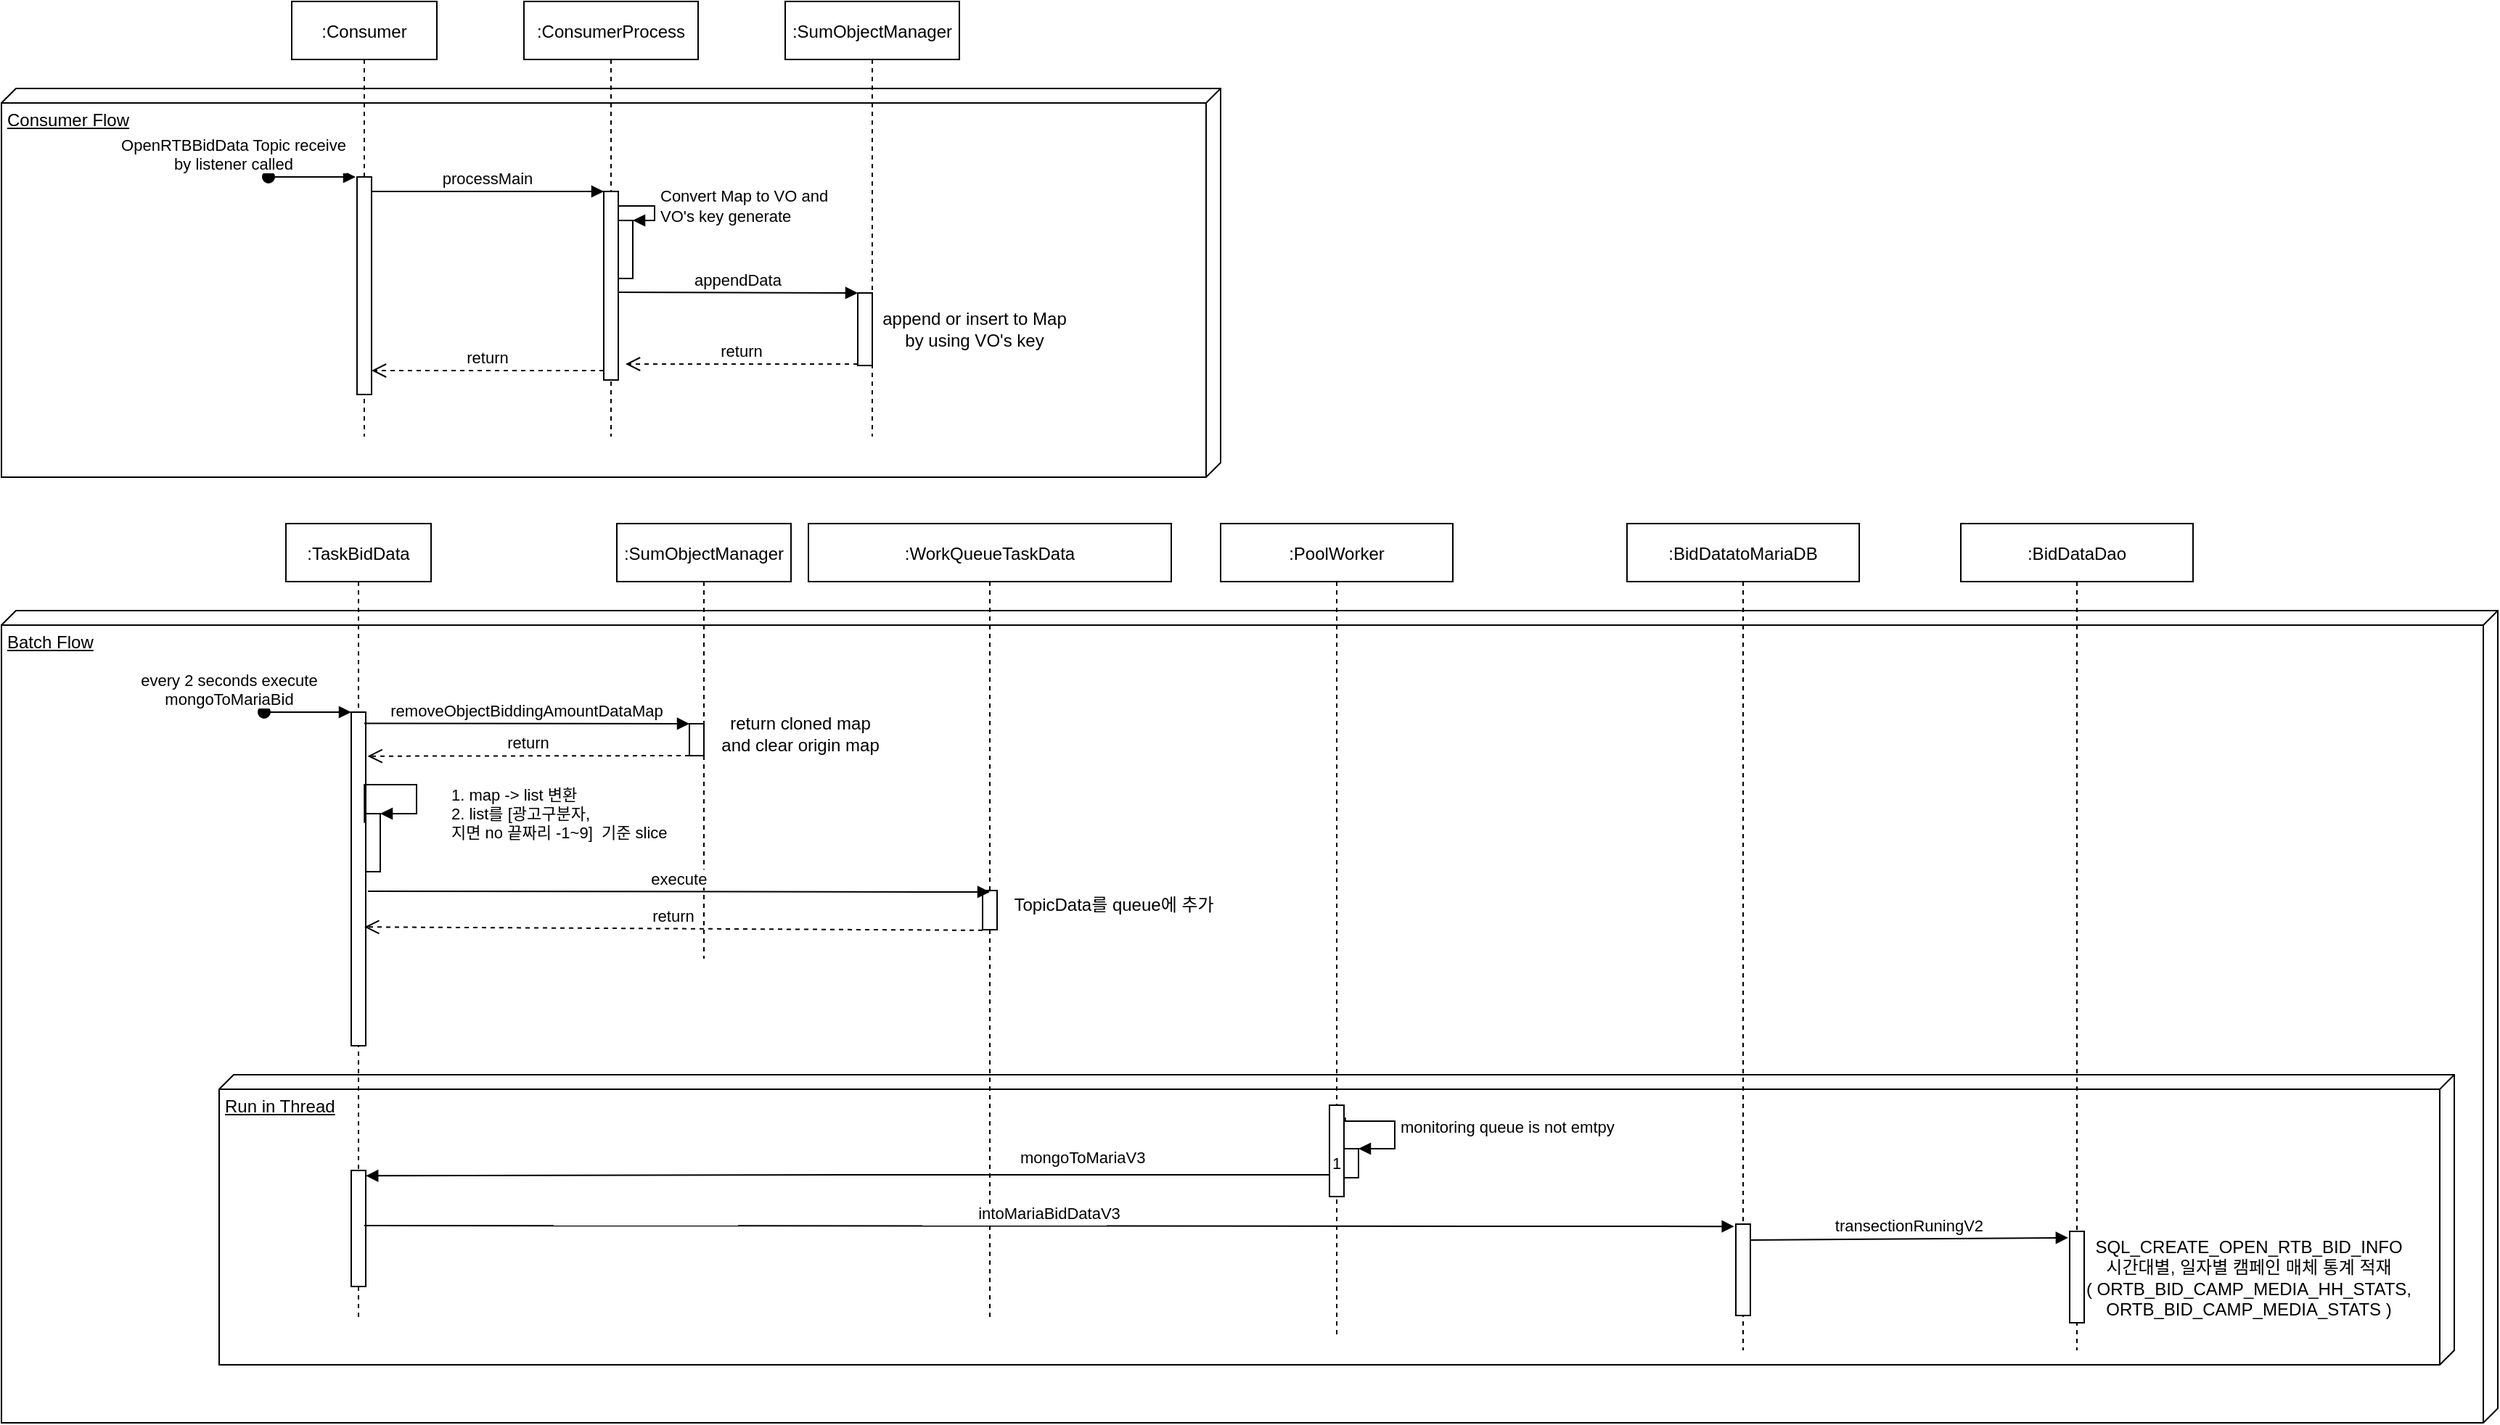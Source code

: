 <mxfile version="15.5.2" type="github">
  <diagram id="kgpKYQtTHZ0yAKxKKP6v" name="Page-1">
    <mxGraphModel dx="2881" dy="1007" grid="1" gridSize="10" guides="1" tooltips="1" connect="1" arrows="1" fold="1" page="1" pageScale="1" pageWidth="850" pageHeight="1100" math="0" shadow="0">
      <root>
        <mxCell id="0" />
        <mxCell id="1" parent="0" />
        <mxCell id="KGA7_GRnGUNi9XGYLTlq-20" value="Batch Flow" style="verticalAlign=top;align=left;spacingTop=8;spacingLeft=2;spacingRight=12;shape=cube;size=10;direction=south;fontStyle=4;html=1;" vertex="1" parent="1">
          <mxGeometry x="-80" y="500" width="1720" height="560" as="geometry" />
        </mxCell>
        <mxCell id="KGA7_GRnGUNi9XGYLTlq-21" value="Run in Thread" style="verticalAlign=top;align=left;spacingTop=8;spacingLeft=2;spacingRight=12;shape=cube;size=10;direction=south;fontStyle=4;html=1;" vertex="1" parent="1">
          <mxGeometry x="70" y="820" width="1540" height="200" as="geometry" />
        </mxCell>
        <mxCell id="rJ2eVp__aFxgSK75COxp-15" value="Consumer Flow" style="verticalAlign=top;align=left;spacingTop=8;spacingLeft=2;spacingRight=12;shape=cube;size=10;direction=south;fontStyle=4;html=1;" parent="1" vertex="1">
          <mxGeometry x="-80" y="140" width="840" height="268" as="geometry" />
        </mxCell>
        <mxCell id="3nuBFxr9cyL0pnOWT2aG-1" value=":Consumer" style="shape=umlLifeline;perimeter=lifelinePerimeter;container=1;collapsible=0;recursiveResize=0;rounded=0;shadow=0;strokeWidth=1;" parent="1" vertex="1">
          <mxGeometry x="120" y="80" width="100" height="300" as="geometry" />
        </mxCell>
        <mxCell id="3nuBFxr9cyL0pnOWT2aG-2" value="" style="points=[];perimeter=orthogonalPerimeter;rounded=0;shadow=0;strokeWidth=1;" parent="3nuBFxr9cyL0pnOWT2aG-1" vertex="1">
          <mxGeometry x="45" y="121" width="10" height="150" as="geometry" />
        </mxCell>
        <mxCell id="3nuBFxr9cyL0pnOWT2aG-3" value="OpenRTBBidData Topic receive&#xa;by listener called" style="verticalAlign=bottom;startArrow=oval;endArrow=block;startSize=8;shadow=0;strokeWidth=1;" parent="3nuBFxr9cyL0pnOWT2aG-1" edge="1">
          <mxGeometry x="-1" y="-24" relative="1" as="geometry">
            <mxPoint x="-16" y="121" as="sourcePoint" />
            <mxPoint x="44" y="121" as="targetPoint" />
            <mxPoint x="-24" y="-24" as="offset" />
          </mxGeometry>
        </mxCell>
        <mxCell id="3nuBFxr9cyL0pnOWT2aG-5" value=":ConsumerProcess" style="shape=umlLifeline;perimeter=lifelinePerimeter;container=1;collapsible=0;recursiveResize=0;rounded=0;shadow=0;strokeWidth=1;" parent="1" vertex="1">
          <mxGeometry x="280" y="80" width="120" height="300" as="geometry" />
        </mxCell>
        <mxCell id="3nuBFxr9cyL0pnOWT2aG-6" value="" style="points=[];perimeter=orthogonalPerimeter;rounded=0;shadow=0;strokeWidth=1;" parent="3nuBFxr9cyL0pnOWT2aG-5" vertex="1">
          <mxGeometry x="55" y="131" width="10" height="130" as="geometry" />
        </mxCell>
        <mxCell id="rJ2eVp__aFxgSK75COxp-2" value="" style="html=1;points=[];perimeter=orthogonalPerimeter;" parent="3nuBFxr9cyL0pnOWT2aG-5" vertex="1">
          <mxGeometry x="65" y="151" width="10" height="40" as="geometry" />
        </mxCell>
        <mxCell id="rJ2eVp__aFxgSK75COxp-3" value="Convert Map to VO and&lt;br&gt;VO&#39;s key generate" style="edgeStyle=orthogonalEdgeStyle;html=1;align=left;spacingLeft=2;endArrow=block;rounded=0;entryX=1;entryY=0;" parent="3nuBFxr9cyL0pnOWT2aG-5" target="rJ2eVp__aFxgSK75COxp-2" edge="1">
          <mxGeometry relative="1" as="geometry">
            <mxPoint x="65" y="141" as="sourcePoint" />
            <Array as="points">
              <mxPoint x="90" y="141" />
            </Array>
          </mxGeometry>
        </mxCell>
        <mxCell id="3nuBFxr9cyL0pnOWT2aG-7" value="return" style="verticalAlign=bottom;endArrow=open;dashed=1;endSize=8;exitX=0;exitY=0.95;shadow=0;strokeWidth=1;" parent="1" source="3nuBFxr9cyL0pnOWT2aG-6" target="3nuBFxr9cyL0pnOWT2aG-2" edge="1">
          <mxGeometry relative="1" as="geometry">
            <mxPoint x="275" y="287" as="targetPoint" />
          </mxGeometry>
        </mxCell>
        <mxCell id="3nuBFxr9cyL0pnOWT2aG-8" value="processMain" style="verticalAlign=bottom;endArrow=block;entryX=0;entryY=0;shadow=0;strokeWidth=1;" parent="1" source="3nuBFxr9cyL0pnOWT2aG-2" target="3nuBFxr9cyL0pnOWT2aG-6" edge="1">
          <mxGeometry relative="1" as="geometry">
            <mxPoint x="275" y="211" as="sourcePoint" />
          </mxGeometry>
        </mxCell>
        <mxCell id="rJ2eVp__aFxgSK75COxp-4" value=":SumObjectManager" style="shape=umlLifeline;perimeter=lifelinePerimeter;container=1;collapsible=0;recursiveResize=0;rounded=0;shadow=0;strokeWidth=1;" parent="1" vertex="1">
          <mxGeometry x="460" y="80" width="120" height="300" as="geometry" />
        </mxCell>
        <mxCell id="rJ2eVp__aFxgSK75COxp-7" value="" style="points=[];perimeter=orthogonalPerimeter;rounded=0;shadow=0;strokeWidth=1;" parent="rJ2eVp__aFxgSK75COxp-4" vertex="1">
          <mxGeometry x="50" y="201" width="10" height="50" as="geometry" />
        </mxCell>
        <mxCell id="rJ2eVp__aFxgSK75COxp-8" value="appendData" style="verticalAlign=bottom;endArrow=block;shadow=0;strokeWidth=1;" parent="rJ2eVp__aFxgSK75COxp-4" edge="1">
          <mxGeometry relative="1" as="geometry">
            <mxPoint x="-115" y="200.5" as="sourcePoint" />
            <mxPoint x="50" y="201" as="targetPoint" />
          </mxGeometry>
        </mxCell>
        <mxCell id="rJ2eVp__aFxgSK75COxp-10" value="return" style="verticalAlign=bottom;endArrow=open;dashed=1;endSize=8;exitX=0;exitY=0.95;shadow=0;strokeWidth=1;" parent="rJ2eVp__aFxgSK75COxp-4" edge="1">
          <mxGeometry relative="1" as="geometry">
            <mxPoint x="-110" y="250.0" as="targetPoint" />
            <mxPoint x="50" y="250.0" as="sourcePoint" />
          </mxGeometry>
        </mxCell>
        <mxCell id="rJ2eVp__aFxgSK75COxp-12" value="append or insert to Map&lt;br&gt;by using VO&#39;s key" style="text;html=1;align=center;verticalAlign=middle;resizable=0;points=[];autosize=1;strokeColor=none;fillColor=none;" parent="1" vertex="1">
          <mxGeometry x="520" y="291" width="140" height="30" as="geometry" />
        </mxCell>
        <mxCell id="uVVfA53S97rXA3WZJb40-8" value=":TaskBidData" style="shape=umlLifeline;perimeter=lifelinePerimeter;container=1;collapsible=0;recursiveResize=0;rounded=0;shadow=0;strokeWidth=1;" parent="1" vertex="1">
          <mxGeometry x="116" y="440" width="100" height="550" as="geometry" />
        </mxCell>
        <mxCell id="uVVfA53S97rXA3WZJb40-11" value="" style="points=[];perimeter=orthogonalPerimeter;rounded=0;shadow=0;strokeWidth=1;" parent="uVVfA53S97rXA3WZJb40-8" vertex="1">
          <mxGeometry x="45" y="130" width="10" height="230" as="geometry" />
        </mxCell>
        <mxCell id="uVVfA53S97rXA3WZJb40-12" value="every 2 seconds execute&#xa;mongoToMariaBid" style="verticalAlign=bottom;startArrow=oval;endArrow=block;startSize=8;shadow=0;strokeWidth=1;" parent="uVVfA53S97rXA3WZJb40-8" edge="1">
          <mxGeometry x="-1" y="-24" relative="1" as="geometry">
            <mxPoint x="-15" y="130" as="sourcePoint" />
            <mxPoint x="45" y="130" as="targetPoint" />
            <mxPoint x="-24" y="-24" as="offset" />
          </mxGeometry>
        </mxCell>
        <mxCell id="uVVfA53S97rXA3WZJb40-21" value="" style="html=1;points=[];perimeter=orthogonalPerimeter;" parent="uVVfA53S97rXA3WZJb40-8" vertex="1">
          <mxGeometry x="55" y="200" width="10" height="40" as="geometry" />
        </mxCell>
        <mxCell id="uVVfA53S97rXA3WZJb40-22" value="1. map -&amp;gt; list 변환&lt;br&gt;2. list를 [광고구분자, &lt;br&gt;지면 no 끝짜리&amp;nbsp;-1~9]&amp;nbsp; 기준 slice&amp;nbsp;" style="edgeStyle=orthogonalEdgeStyle;html=1;align=left;spacingLeft=2;endArrow=block;rounded=0;entryX=1;entryY=0;exitX=0.914;exitY=0.332;exitDx=0;exitDy=0;exitPerimeter=0;" parent="uVVfA53S97rXA3WZJb40-8" source="uVVfA53S97rXA3WZJb40-11" target="uVVfA53S97rXA3WZJb40-21" edge="1">
          <mxGeometry x="0.531" y="20" relative="1" as="geometry">
            <mxPoint x="60" y="180" as="sourcePoint" />
            <Array as="points">
              <mxPoint x="90" y="180" />
              <mxPoint x="90" y="200" />
            </Array>
            <mxPoint as="offset" />
          </mxGeometry>
        </mxCell>
        <mxCell id="KGA7_GRnGUNi9XGYLTlq-3" value="" style="html=1;points=[];perimeter=orthogonalPerimeter;" vertex="1" parent="uVVfA53S97rXA3WZJb40-8">
          <mxGeometry x="45" y="446" width="10" height="80" as="geometry" />
        </mxCell>
        <mxCell id="uVVfA53S97rXA3WZJb40-16" value=":SumObjectManager" style="shape=umlLifeline;perimeter=lifelinePerimeter;container=1;collapsible=0;recursiveResize=0;rounded=0;shadow=0;strokeWidth=1;" parent="1" vertex="1">
          <mxGeometry x="344" y="440" width="120" height="300" as="geometry" />
        </mxCell>
        <mxCell id="uVVfA53S97rXA3WZJb40-17" value="" style="points=[];perimeter=orthogonalPerimeter;rounded=0;shadow=0;strokeWidth=1;" parent="uVVfA53S97rXA3WZJb40-16" vertex="1">
          <mxGeometry x="50" y="138" width="10" height="22" as="geometry" />
        </mxCell>
        <mxCell id="uVVfA53S97rXA3WZJb40-18" value="removeObjectBiddingAmountDataMap" style="verticalAlign=bottom;endArrow=block;shadow=0;strokeWidth=1;exitX=0.9;exitY=0.472;exitDx=0;exitDy=0;exitPerimeter=0;" parent="uVVfA53S97rXA3WZJb40-16" edge="1">
          <mxGeometry relative="1" as="geometry">
            <mxPoint x="-174" y="137.8" as="sourcePoint" />
            <mxPoint x="50" y="138" as="targetPoint" />
          </mxGeometry>
        </mxCell>
        <mxCell id="uVVfA53S97rXA3WZJb40-19" value="return" style="verticalAlign=bottom;endArrow=open;dashed=1;endSize=8;exitX=0;exitY=0.95;shadow=0;strokeWidth=1;entryX=1.129;entryY=0.132;entryDx=0;entryDy=0;entryPerimeter=0;" parent="uVVfA53S97rXA3WZJb40-16" target="uVVfA53S97rXA3WZJb40-11" edge="1">
          <mxGeometry relative="1" as="geometry">
            <mxPoint x="-110" y="160.0" as="targetPoint" />
            <mxPoint x="50" y="160.0" as="sourcePoint" />
          </mxGeometry>
        </mxCell>
        <mxCell id="uVVfA53S97rXA3WZJb40-20" value="return cloned map &lt;br&gt;and clear origin map" style="text;html=1;align=center;verticalAlign=middle;resizable=0;points=[];autosize=1;strokeColor=none;fillColor=none;" parent="1" vertex="1">
          <mxGeometry x="410" y="570" width="120" height="30" as="geometry" />
        </mxCell>
        <mxCell id="uVVfA53S97rXA3WZJb40-23" value=":WorkQueueTaskData" style="shape=umlLifeline;perimeter=lifelinePerimeter;container=1;collapsible=0;recursiveResize=0;rounded=0;shadow=0;strokeWidth=1;" parent="1" vertex="1">
          <mxGeometry x="476" y="440" width="250" height="550" as="geometry" />
        </mxCell>
        <mxCell id="uVVfA53S97rXA3WZJb40-27" value="" style="points=[];perimeter=orthogonalPerimeter;rounded=0;shadow=0;strokeWidth=1;" parent="uVVfA53S97rXA3WZJb40-23" vertex="1">
          <mxGeometry x="120" y="253" width="10" height="27" as="geometry" />
        </mxCell>
        <mxCell id="uVVfA53S97rXA3WZJb40-30" value="TopicData를 queue에 추가" style="text;html=1;align=center;verticalAlign=middle;resizable=0;points=[];autosize=1;strokeColor=none;fillColor=none;" parent="uVVfA53S97rXA3WZJb40-23" vertex="1">
          <mxGeometry x="130" y="253" width="160" height="20" as="geometry" />
        </mxCell>
        <mxCell id="uVVfA53S97rXA3WZJb40-25" value="execute" style="verticalAlign=bottom;endArrow=block;shadow=0;strokeWidth=1;exitX=1.143;exitY=0.537;exitDx=0;exitDy=0;exitPerimeter=0;entryX=0.5;entryY=0.037;entryDx=0;entryDy=0;entryPerimeter=0;" parent="1" source="uVVfA53S97rXA3WZJb40-11" target="uVVfA53S97rXA3WZJb40-27" edge="1">
          <mxGeometry relative="1" as="geometry">
            <mxPoint x="435" y="684.5" as="sourcePoint" />
            <mxPoint x="620" y="694" as="targetPoint" />
          </mxGeometry>
        </mxCell>
        <mxCell id="uVVfA53S97rXA3WZJb40-26" value="return" style="verticalAlign=bottom;endArrow=open;dashed=1;endSize=8;shadow=0;strokeWidth=1;exitX=0;exitY=1.016;exitDx=0;exitDy=0;exitPerimeter=0;entryX=0.914;entryY=0.644;entryDx=0;entryDy=0;entryPerimeter=0;" parent="1" source="uVVfA53S97rXA3WZJb40-27" target="uVVfA53S97rXA3WZJb40-11" edge="1">
          <mxGeometry relative="1" as="geometry">
            <mxPoint x="440" y="734.0" as="targetPoint" />
            <mxPoint x="600" y="734.0" as="sourcePoint" />
          </mxGeometry>
        </mxCell>
        <mxCell id="uVVfA53S97rXA3WZJb40-28" value=":PoolWorker" style="shape=umlLifeline;perimeter=lifelinePerimeter;container=1;collapsible=0;recursiveResize=0;rounded=0;shadow=0;strokeWidth=1;" parent="1" vertex="1">
          <mxGeometry x="760" y="440" width="160" height="560" as="geometry" />
        </mxCell>
        <mxCell id="uVVfA53S97rXA3WZJb40-29" value="" style="points=[];perimeter=orthogonalPerimeter;rounded=0;shadow=0;strokeWidth=1;" parent="uVVfA53S97rXA3WZJb40-28" vertex="1">
          <mxGeometry x="75" y="401" width="10" height="63" as="geometry" />
        </mxCell>
        <mxCell id="KGA7_GRnGUNi9XGYLTlq-1" value="" style="html=1;points=[];perimeter=orthogonalPerimeter;" vertex="1" parent="uVVfA53S97rXA3WZJb40-28">
          <mxGeometry x="85" y="431" width="10" height="20" as="geometry" />
        </mxCell>
        <mxCell id="KGA7_GRnGUNi9XGYLTlq-2" value="monitoring queue is not emtpy" style="edgeStyle=orthogonalEdgeStyle;html=1;align=left;spacingLeft=2;endArrow=block;rounded=0;entryX=1;entryY=0;exitX=1.086;exitY=0.135;exitDx=0;exitDy=0;exitPerimeter=0;" edge="1" target="KGA7_GRnGUNi9XGYLTlq-1" parent="uVVfA53S97rXA3WZJb40-28" source="uVVfA53S97rXA3WZJb40-29">
          <mxGeometry relative="1" as="geometry">
            <mxPoint x="90" y="411" as="sourcePoint" />
            <Array as="points">
              <mxPoint x="120" y="412" />
              <mxPoint x="120" y="431" />
            </Array>
          </mxGeometry>
        </mxCell>
        <mxCell id="KGA7_GRnGUNi9XGYLTlq-4" value="mongoToMariaV3" style="endArrow=block;endFill=1;html=1;edgeStyle=orthogonalEdgeStyle;align=left;verticalAlign=top;rounded=0;entryX=1.01;entryY=0.046;entryDx=0;entryDy=0;entryPerimeter=0;exitX=0.038;exitY=0.762;exitDx=0;exitDy=0;exitPerimeter=0;" edge="1" parent="1" source="uVVfA53S97rXA3WZJb40-29" target="KGA7_GRnGUNi9XGYLTlq-3">
          <mxGeometry x="-0.352" y="-25" relative="1" as="geometry">
            <mxPoint x="290" y="864" as="sourcePoint" />
            <mxPoint x="450" y="864" as="targetPoint" />
            <mxPoint as="offset" />
          </mxGeometry>
        </mxCell>
        <mxCell id="KGA7_GRnGUNi9XGYLTlq-5" value="1" style="edgeLabel;resizable=0;html=1;align=left;verticalAlign=bottom;" connectable="0" vertex="1" parent="KGA7_GRnGUNi9XGYLTlq-4">
          <mxGeometry x="-1" relative="1" as="geometry" />
        </mxCell>
        <mxCell id="KGA7_GRnGUNi9XGYLTlq-6" value=":BidDatatoMariaDB" style="shape=umlLifeline;perimeter=lifelinePerimeter;container=1;collapsible=0;recursiveResize=0;rounded=0;shadow=0;strokeWidth=1;" vertex="1" parent="1">
          <mxGeometry x="1040" y="440" width="160" height="570" as="geometry" />
        </mxCell>
        <mxCell id="KGA7_GRnGUNi9XGYLTlq-7" value="" style="points=[];perimeter=orthogonalPerimeter;rounded=0;shadow=0;strokeWidth=1;" vertex="1" parent="KGA7_GRnGUNi9XGYLTlq-6">
          <mxGeometry x="75" y="483" width="10" height="63" as="geometry" />
        </mxCell>
        <mxCell id="KGA7_GRnGUNi9XGYLTlq-10" value="intoMariaBidDataV3" style="verticalAlign=bottom;endArrow=block;shadow=0;strokeWidth=1;exitX=1.143;exitY=0.537;exitDx=0;exitDy=0;exitPerimeter=0;entryX=-0.117;entryY=0.025;entryDx=0;entryDy=0;entryPerimeter=0;" edge="1" parent="1" target="KGA7_GRnGUNi9XGYLTlq-7">
          <mxGeometry relative="1" as="geometry">
            <mxPoint x="170.0" y="924" as="sourcePoint" />
            <mxPoint x="1060" y="924" as="targetPoint" />
          </mxGeometry>
        </mxCell>
        <mxCell id="KGA7_GRnGUNi9XGYLTlq-11" value=":BidDataDao" style="shape=umlLifeline;perimeter=lifelinePerimeter;container=1;collapsible=0;recursiveResize=0;rounded=0;shadow=0;strokeWidth=1;" vertex="1" parent="1">
          <mxGeometry x="1270" y="440" width="160" height="570" as="geometry" />
        </mxCell>
        <mxCell id="KGA7_GRnGUNi9XGYLTlq-12" value="" style="points=[];perimeter=orthogonalPerimeter;rounded=0;shadow=0;strokeWidth=1;" vertex="1" parent="KGA7_GRnGUNi9XGYLTlq-11">
          <mxGeometry x="75" y="488" width="10" height="63" as="geometry" />
        </mxCell>
        <mxCell id="KGA7_GRnGUNi9XGYLTlq-16" value="transectionRuningV2" style="verticalAlign=bottom;endArrow=block;shadow=0;strokeWidth=1;exitX=1.143;exitY=0.537;exitDx=0;exitDy=0;exitPerimeter=0;entryX=-0.105;entryY=0.07;entryDx=0;entryDy=0;entryPerimeter=0;" edge="1" parent="KGA7_GRnGUNi9XGYLTlq-11" target="KGA7_GRnGUNi9XGYLTlq-12">
          <mxGeometry relative="1" as="geometry">
            <mxPoint x="-145" y="494" as="sourcePoint" />
            <mxPoint x="70" y="494" as="targetPoint" />
          </mxGeometry>
        </mxCell>
        <mxCell id="KGA7_GRnGUNi9XGYLTlq-19" value="SQL_CREATE_OPEN_RTB_BID_INFO&lt;br&gt;시간대별, 일자별 캠페인 매체 통계 적재&lt;br&gt;( ORTB_BID_CAMP_MEDIA_HH_STATS,&lt;br&gt;ORTB_BID_CAMP_MEDIA_STATS )" style="text;html=1;align=center;verticalAlign=middle;resizable=0;points=[];autosize=1;strokeColor=none;fillColor=none;" vertex="1" parent="1">
          <mxGeometry x="1348" y="930" width="240" height="60" as="geometry" />
        </mxCell>
      </root>
    </mxGraphModel>
  </diagram>
</mxfile>
